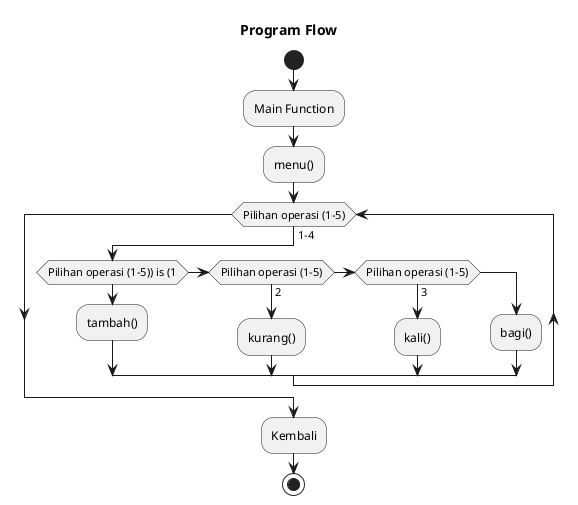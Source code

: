 @startuml utss2.bp

title Program Flow

start

:Main Function;
:menu();

while (Pilihan operasi (1-5)) is (1-4)
    if (Pilihan operasi (1-5)) is (1)
        :tambah();
    elseif (Pilihan operasi (1-5)) is (2)
        :kurang();
    elseif (Pilihan operasi (1-5)) is (3)
        :kali();
    else
        :bagi();
    endif
endwhile

:Kembali;

stop

@enduml